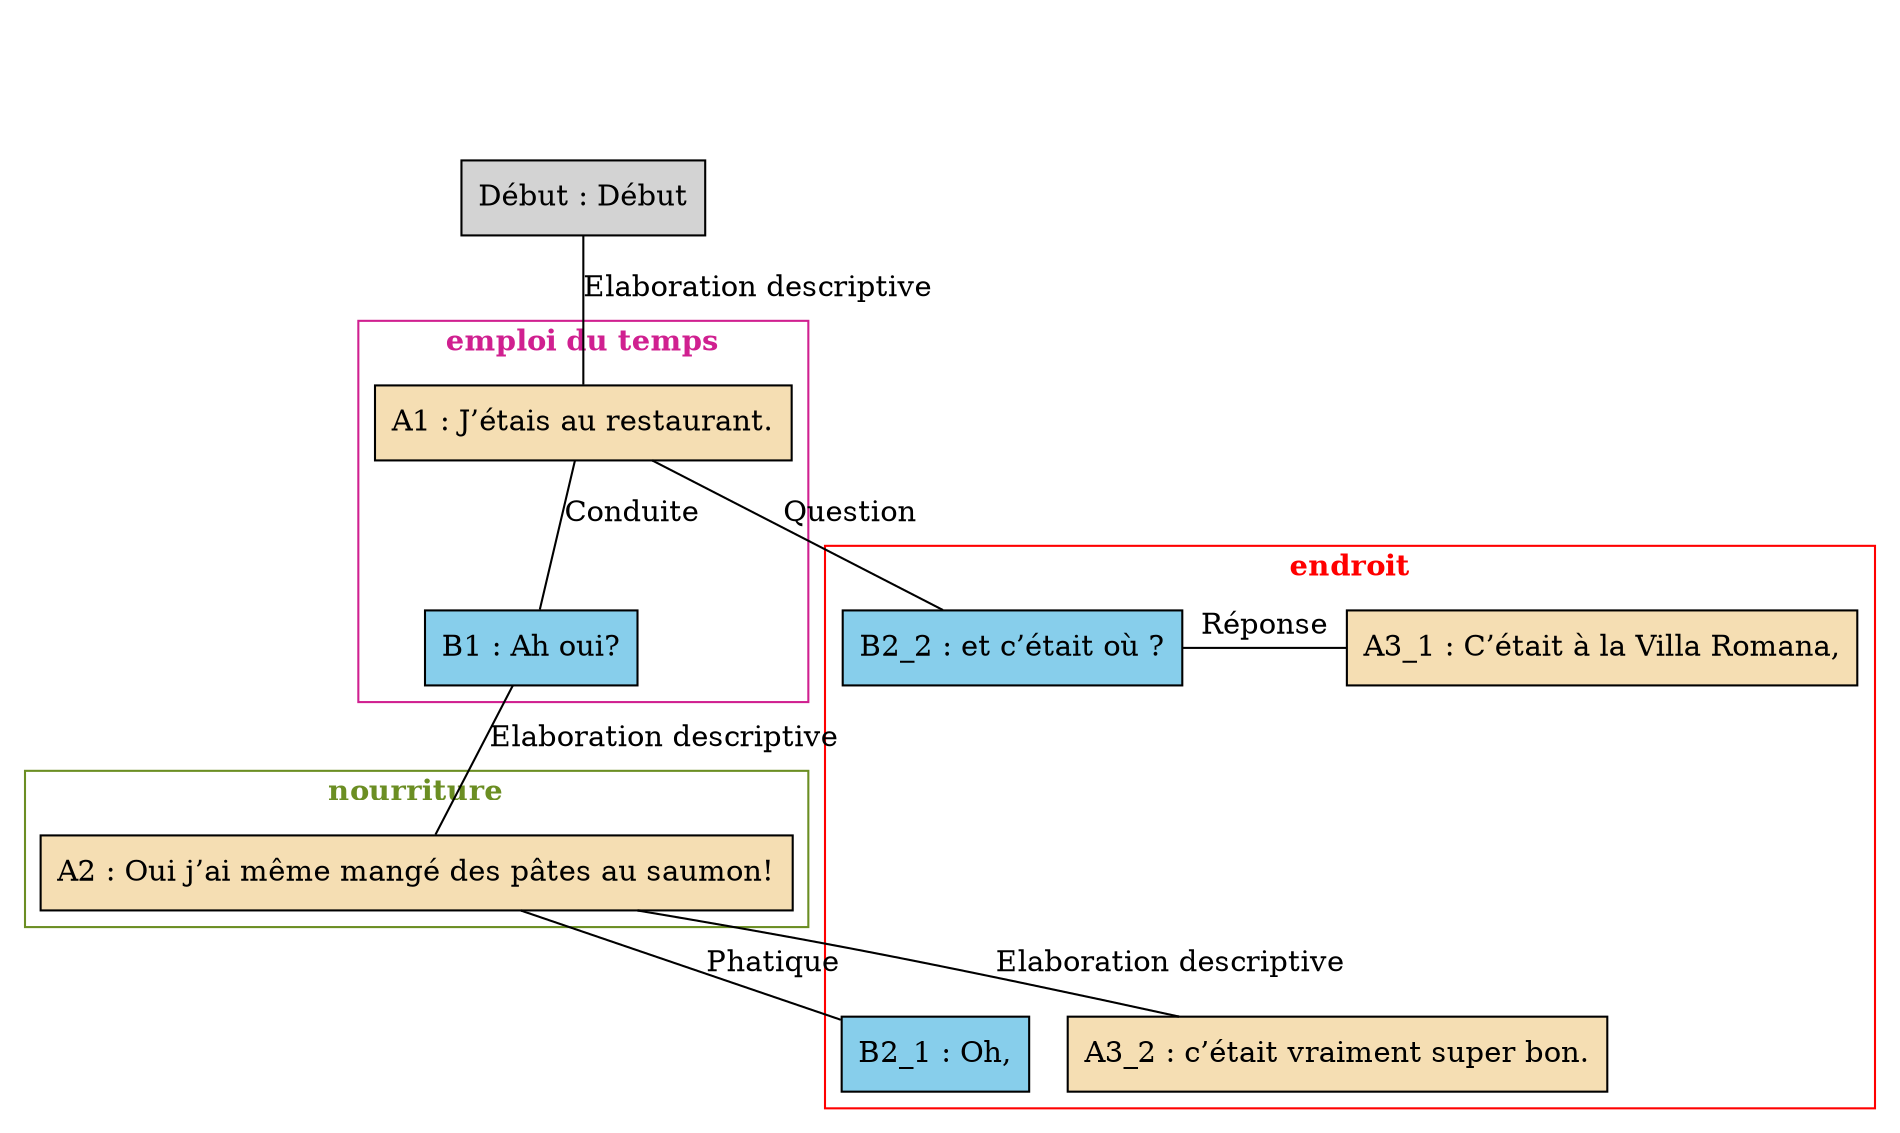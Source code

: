 digraph "Bac_a_sable_-_A05" {
	node [shape=box style=filled]
	newrank=true
	zero [style=invis]
	"Début" [label="Début : Début"]
	A1 [label="A1 : J’étais au restaurant." fillcolor=wheat]
	B1 [label="B1 : Ah oui?" fillcolor=skyblue]
	A2 [label="A2 : Oui j’ai même mangé des pâtes au saumon!" fillcolor=wheat]
	B2_1 [label="B2_1 : Oh," fillcolor=skyblue]
	B2_2 [label="B2_2 : et c’était où ?" fillcolor=skyblue]
	A3_1 [label="A3_1 : C’était à la Villa Romana," fillcolor=wheat]
	A3_2 [label="A3_2 : c’était vraiment super bon." fillcolor=wheat]
	zero -> "Début" [label="" style=invis]
	"Début" -> A1 [label="Elaboration descriptive" dir=none weight=2]
	A1 -> B1 [label=Conduite dir=none weight=2]
	B1 -> A2 [label="Elaboration descriptive" dir=none weight=2]
	A2 -> B2_1 [label=Phatique dir=none weight=2]
	A1 -> A3_1 [style=invis weight=1]
	B2_2 -> A3_1 [label="Réponse" constraint=false dir=none]
	A2 -> A3_2 [label="Elaboration descriptive" dir=none weight=2]
	A1 -> B2_2 [label=Question dir=none weight=2]
	subgraph cluster_0 {
		label=<<B>emploi du temps</B>>
		color=violetred
		fontcolor=violetred
		A1
		B1
	}
	subgraph cluster_1 {
		label=<<B>nourriture</B>>
		color=olivedrab
		fontcolor=olivedrab
		A2
	}
	subgraph cluster_2 {
		label=<<B>endroit</B>>
		color=red
		fontcolor=red
		B2_1
		B2_2
		A3_1
		A3_2
	}
}
